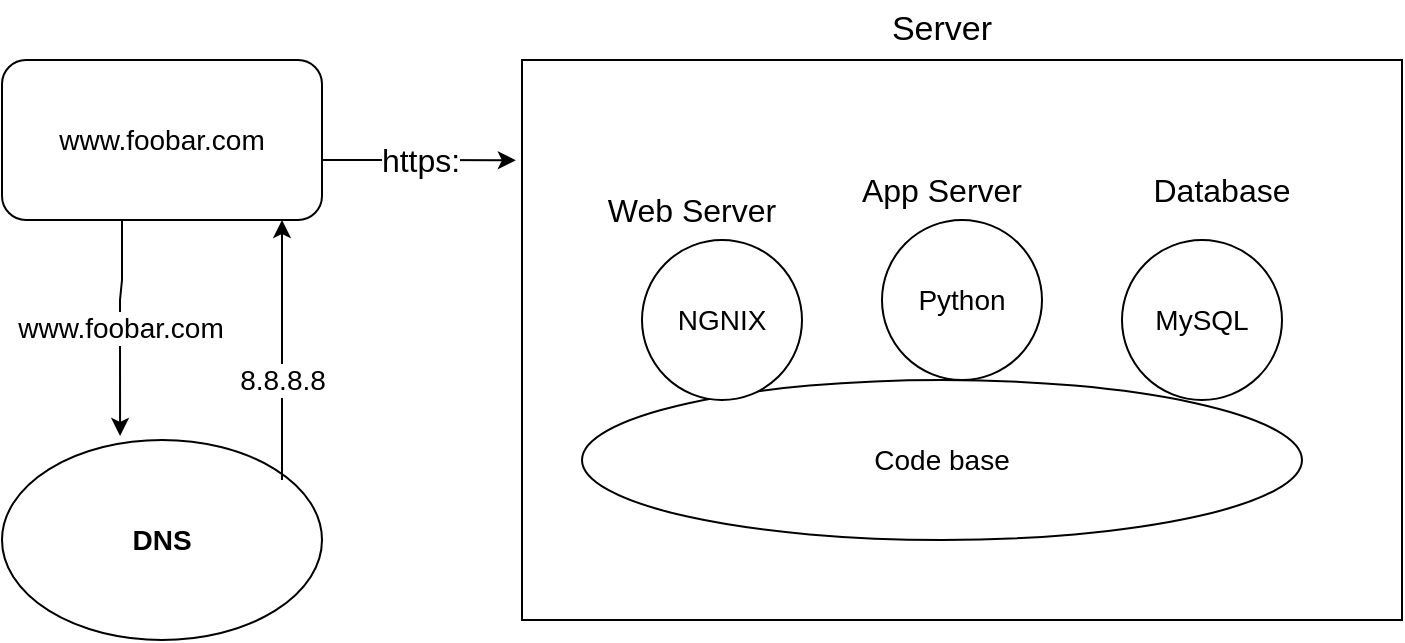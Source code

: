 <mxfile version="20.8.23" type="github"><diagram name="Page-1" id="hZV5p53LQerdHr4NqXNq"><mxGraphModel dx="810" dy="463" grid="1" gridSize="10" guides="1" tooltips="1" connect="1" arrows="1" fold="1" page="1" pageScale="1" pageWidth="850" pageHeight="1100" math="0" shadow="0"><root><mxCell id="0"/><mxCell id="1" parent="0"/><mxCell id="JhbLGCGMb2zge7oKvDxn-1" value="&lt;b&gt;&lt;font style=&quot;font-size: 14px;&quot;&gt;DNS&lt;/font&gt;&lt;/b&gt;" style="ellipse;whiteSpace=wrap;html=1;" vertex="1" parent="1"><mxGeometry x="60" y="290" width="160" height="100" as="geometry"/></mxCell><mxCell id="JhbLGCGMb2zge7oKvDxn-2" value="www.foobar.com" style="rounded=1;whiteSpace=wrap;html=1;fontSize=14;" vertex="1" parent="1"><mxGeometry x="60" y="100" width="160" height="80" as="geometry"/></mxCell><mxCell id="JhbLGCGMb2zge7oKvDxn-7" value="" style="endArrow=classic;html=1;rounded=0;fontSize=14;entryX=0.369;entryY=-0.02;entryDx=0;entryDy=0;entryPerimeter=0;" edge="1" parent="1" target="JhbLGCGMb2zge7oKvDxn-1"><mxGeometry relative="1" as="geometry"><mxPoint x="120" y="180" as="sourcePoint"/><mxPoint x="140" y="240" as="targetPoint"/><Array as="points"><mxPoint x="120" y="210"/><mxPoint x="119" y="220"/></Array></mxGeometry></mxCell><mxCell id="JhbLGCGMb2zge7oKvDxn-8" value="www.foobar.com" style="edgeLabel;resizable=0;html=1;align=center;verticalAlign=middle;fontSize=14;" connectable="0" vertex="1" parent="JhbLGCGMb2zge7oKvDxn-7"><mxGeometry relative="1" as="geometry"/></mxCell><mxCell id="JhbLGCGMb2zge7oKvDxn-10" value="" style="endArrow=classic;html=1;rounded=0;fontSize=14;" edge="1" parent="1"><mxGeometry relative="1" as="geometry"><mxPoint x="200" y="310" as="sourcePoint"/><mxPoint x="200" y="180" as="targetPoint"/></mxGeometry></mxCell><mxCell id="JhbLGCGMb2zge7oKvDxn-11" value="8.8.8.8" style="edgeLabel;resizable=0;html=1;align=center;verticalAlign=middle;fontSize=14;" connectable="0" vertex="1" parent="JhbLGCGMb2zge7oKvDxn-10"><mxGeometry relative="1" as="geometry"><mxPoint y="15" as="offset"/></mxGeometry></mxCell><mxCell id="JhbLGCGMb2zge7oKvDxn-12" value="" style="rounded=0;whiteSpace=wrap;html=1;fontSize=14;" vertex="1" parent="1"><mxGeometry x="320" y="100" width="440" height="280" as="geometry"/></mxCell><mxCell id="JhbLGCGMb2zge7oKvDxn-13" value="Code base" style="ellipse;whiteSpace=wrap;html=1;fontSize=14;" vertex="1" parent="1"><mxGeometry x="350" y="260" width="360" height="80" as="geometry"/></mxCell><mxCell id="JhbLGCGMb2zge7oKvDxn-14" value="NGNIX" style="ellipse;whiteSpace=wrap;html=1;aspect=fixed;fontSize=14;" vertex="1" parent="1"><mxGeometry x="380" y="190" width="80" height="80" as="geometry"/></mxCell><mxCell id="JhbLGCGMb2zge7oKvDxn-15" value="Python" style="ellipse;whiteSpace=wrap;html=1;aspect=fixed;fontSize=14;" vertex="1" parent="1"><mxGeometry x="500" y="180" width="80" height="80" as="geometry"/></mxCell><mxCell id="JhbLGCGMb2zge7oKvDxn-16" value="MySQL" style="ellipse;whiteSpace=wrap;html=1;aspect=fixed;fontSize=14;" vertex="1" parent="1"><mxGeometry x="620" y="190" width="80" height="80" as="geometry"/></mxCell><mxCell id="JhbLGCGMb2zge7oKvDxn-17" value="Server" style="text;html=1;strokeColor=none;fillColor=none;align=center;verticalAlign=middle;whiteSpace=wrap;rounded=0;fontSize=17;" vertex="1" parent="1"><mxGeometry x="440" y="70" width="180" height="30" as="geometry"/></mxCell><mxCell id="JhbLGCGMb2zge7oKvDxn-18" value="Web Server" style="text;html=1;strokeColor=none;fillColor=none;align=center;verticalAlign=middle;whiteSpace=wrap;rounded=0;fontSize=16;" vertex="1" parent="1"><mxGeometry x="350" y="160" width="110" height="30" as="geometry"/></mxCell><mxCell id="JhbLGCGMb2zge7oKvDxn-19" value="App Server" style="text;html=1;strokeColor=none;fillColor=none;align=center;verticalAlign=middle;whiteSpace=wrap;rounded=0;fontSize=16;" vertex="1" parent="1"><mxGeometry x="480" y="150" width="100" height="30" as="geometry"/></mxCell><mxCell id="JhbLGCGMb2zge7oKvDxn-20" value="Database" style="text;html=1;strokeColor=none;fillColor=none;align=center;verticalAlign=middle;whiteSpace=wrap;rounded=0;fontSize=16;" vertex="1" parent="1"><mxGeometry x="630" y="150" width="80" height="30" as="geometry"/></mxCell><mxCell id="JhbLGCGMb2zge7oKvDxn-21" value="" style="endArrow=classic;html=1;rounded=0;fontSize=16;entryX=-0.007;entryY=0.179;entryDx=0;entryDy=0;entryPerimeter=0;" edge="1" parent="1" target="JhbLGCGMb2zge7oKvDxn-12"><mxGeometry relative="1" as="geometry"><mxPoint x="220" y="150" as="sourcePoint"/><mxPoint x="310" y="150" as="targetPoint"/><Array as="points"><mxPoint x="270" y="150"/></Array></mxGeometry></mxCell><mxCell id="JhbLGCGMb2zge7oKvDxn-22" value="https:" style="edgeLabel;resizable=0;html=1;align=center;verticalAlign=middle;fontSize=16;" connectable="0" vertex="1" parent="JhbLGCGMb2zge7oKvDxn-21"><mxGeometry relative="1" as="geometry"/></mxCell></root></mxGraphModel></diagram></mxfile>